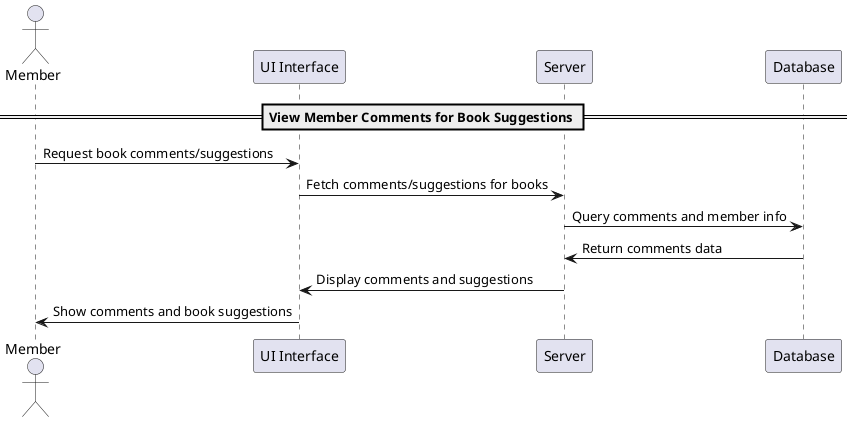 @startuml
actor Member as user
participant "UI Interface" as ui
participant "Server" as server
participant "Database" as db

== View Member Comments for Book Suggestions ==
user -> ui : Request book comments/suggestions
ui -> server : Fetch comments/suggestions for books
server -> db : Query comments and member info
db -> server : Return comments data
server -> ui : Display comments and suggestions
ui -> user : Show comments and book suggestions

@enduml